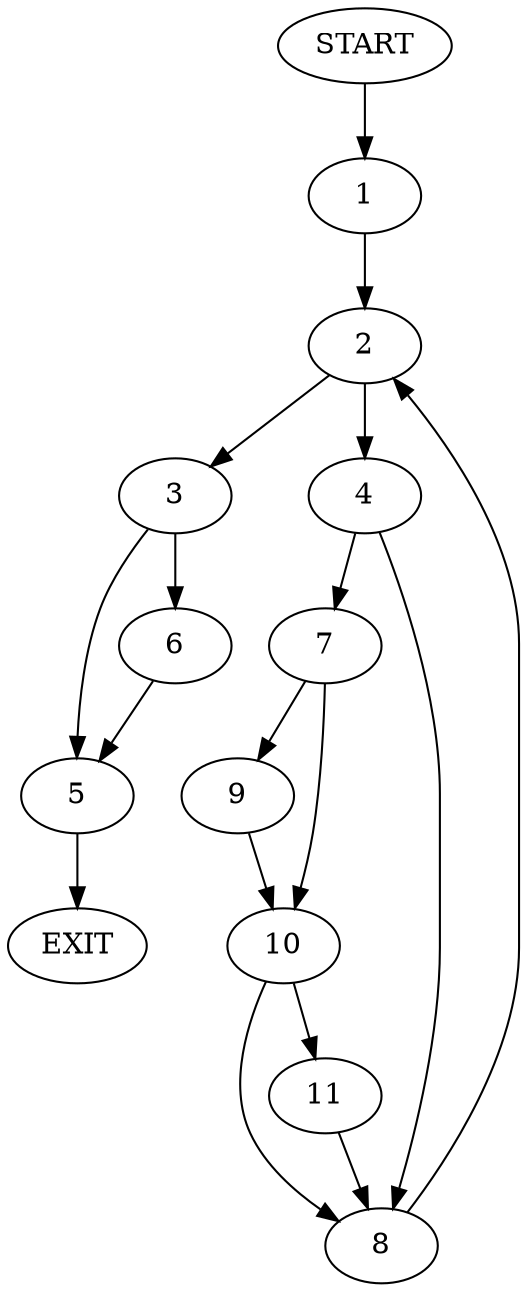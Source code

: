 digraph {
0 [label="START"]
12 [label="EXIT"]
0 -> 1
1 -> 2
2 -> 3
2 -> 4
3 -> 5
3 -> 6
4 -> 7
4 -> 8
7 -> 9
7 -> 10
8 -> 2
10 -> 11
10 -> 8
9 -> 10
11 -> 8
6 -> 5
5 -> 12
}
